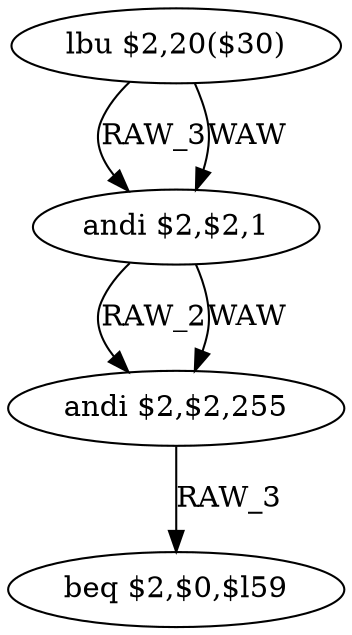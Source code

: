 digraph G1 {
node [shape = ellipse];
i0 [label = "lbu $2,20($30)"] ;
i0 ->  i1 [label= "RAW_3"];
i0 ->  i1 [label= "WAW"];
i1 [label = "andi $2,$2,1"] ;
i1 ->  i2 [label= "RAW_2"];
i1 ->  i2 [label= "WAW"];
i2 [label = "andi $2,$2,255"] ;
i2 ->  i3 [label= "RAW_3"];
i3 [label = "beq $2,$0,$l59"] ;
}
